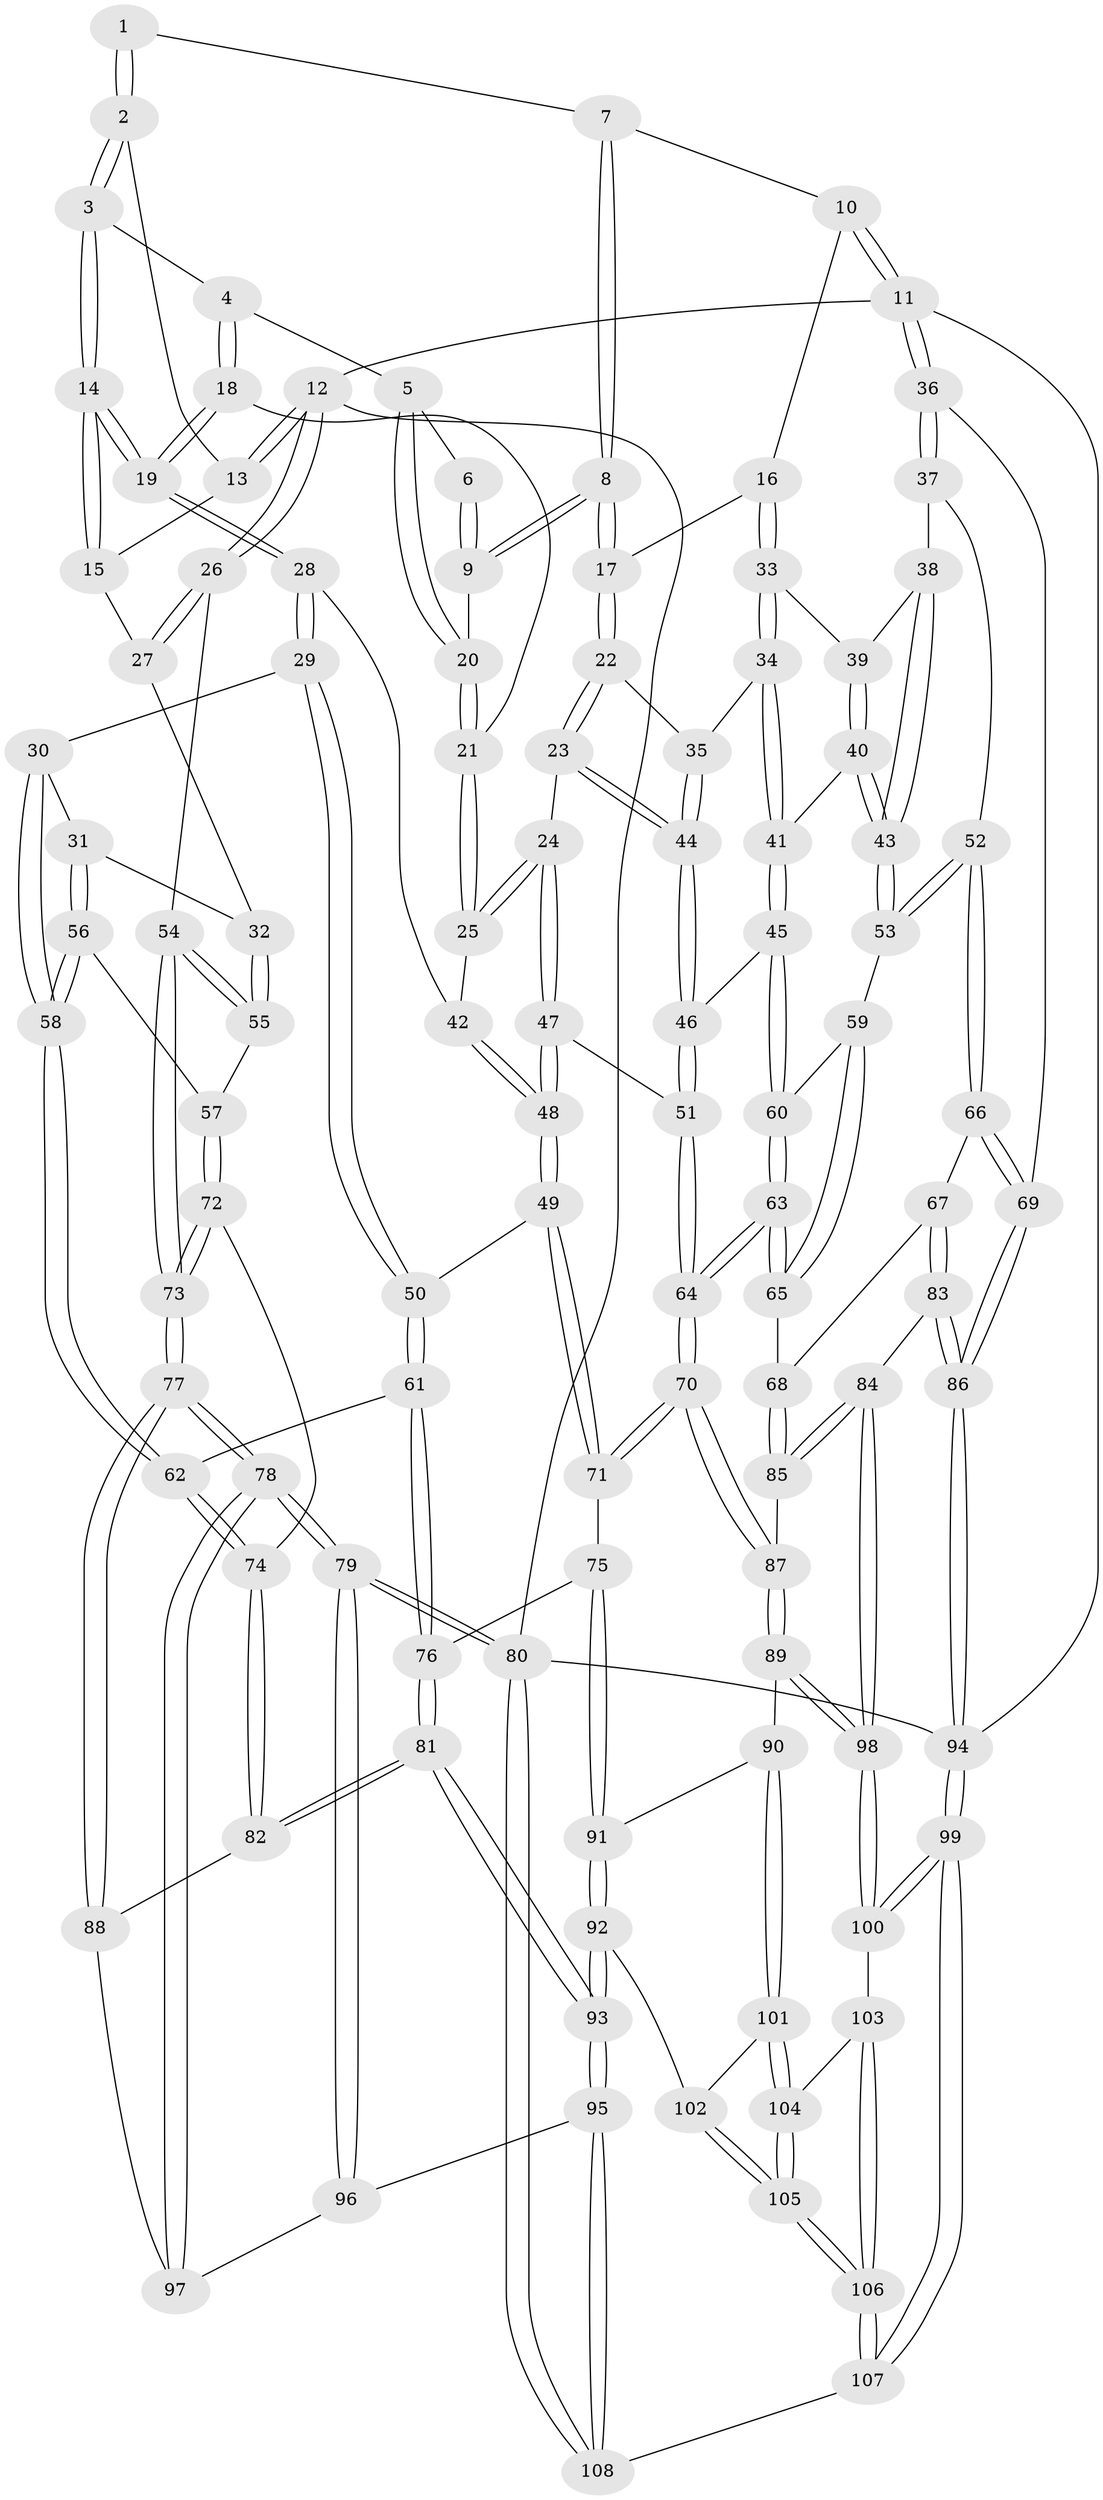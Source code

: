 // Generated by graph-tools (version 1.1) at 2025/51/03/09/25 03:51:01]
// undirected, 108 vertices, 267 edges
graph export_dot {
graph [start="1"]
  node [color=gray90,style=filled];
  1 [pos="+0.5336988366309795+0"];
  2 [pos="+0.33642145270955226+0"];
  3 [pos="+0.35455976573889936+0"];
  4 [pos="+0.39498541141726135+0.024319265921306184"];
  5 [pos="+0.48873861198466534+0.0952760660679739"];
  6 [pos="+0.5106492417907762+0.027182535549503214"];
  7 [pos="+0.6125291356574828+0"];
  8 [pos="+0.5734033210007874+0.1163730345469811"];
  9 [pos="+0.5726833890745102+0.11629678755138699"];
  10 [pos="+0.8231308065906556+0"];
  11 [pos="+1+0"];
  12 [pos="+0+0"];
  13 [pos="+0.1790183498505368+0"];
  14 [pos="+0.2827389751368817+0.1631562199210276"];
  15 [pos="+0.15788143750744965+0.13790466279187322"];
  16 [pos="+0.79338815520525+0.09063544306830865"];
  17 [pos="+0.5889111753149922+0.13101061624868698"];
  18 [pos="+0.417596844282988+0.1977849845848694"];
  19 [pos="+0.32395017921464037+0.2201303895345514"];
  20 [pos="+0.5005710621821391+0.11438576890389111"];
  21 [pos="+0.4289166964019138+0.1990198407235753"];
  22 [pos="+0.5839690758430763+0.22052254482745345"];
  23 [pos="+0.5427459375755899+0.26558287179822204"];
  24 [pos="+0.5192077403104398+0.2734034741188964"];
  25 [pos="+0.500323497079941+0.26169065266894603"];
  26 [pos="+0+0"];
  27 [pos="+0.14476097826216505+0.14731599599951445"];
  28 [pos="+0.31271797692902525+0.26270166530844424"];
  29 [pos="+0.28116986555221035+0.3068328678743859"];
  30 [pos="+0.22827895457284975+0.31571537874591293"];
  31 [pos="+0.15642797756998164+0.2972868868919366"];
  32 [pos="+0.08640354761565787+0.2617900881758744"];
  33 [pos="+0.8021535349353682+0.11808932215849129"];
  34 [pos="+0.7049700398163632+0.2323638529474251"];
  35 [pos="+0.6853721002716864+0.240298537611597"];
  36 [pos="+1+0.23997368554422294"];
  37 [pos="+0.9635700833549707+0.23440685859071758"];
  38 [pos="+0.8640094820454134+0.17237916411404067"];
  39 [pos="+0.8257696222468779+0.14279986657602575"];
  40 [pos="+0.7647303391192986+0.339767886902433"];
  41 [pos="+0.7556203000062669+0.33759528060644944"];
  42 [pos="+0.3930309170930992+0.3209344191974646"];
  43 [pos="+0.7904461274292411+0.35652245810971367"];
  44 [pos="+0.6494981200401441+0.3522155756784202"];
  45 [pos="+0.6590512976849547+0.36906487281903577"];
  46 [pos="+0.6560688325418328+0.3690890790151702"];
  47 [pos="+0.4937180101176349+0.37741913485442635"];
  48 [pos="+0.44997017018599555+0.4123177214890226"];
  49 [pos="+0.4475229609328679+0.4164640690141463"];
  50 [pos="+0.32476257754857285+0.44043941343138343"];
  51 [pos="+0.6196050310373494+0.42541371580004894"];
  52 [pos="+0.8583404500065784+0.3884609840035079"];
  53 [pos="+0.8238915695728477+0.3887327739986935"];
  54 [pos="+0+0.34013308346790055"];
  55 [pos="+0+0.3242784802973931"];
  56 [pos="+0.152776070984237+0.44990632055666346"];
  57 [pos="+0.1496399371632657+0.44953608667327266"];
  58 [pos="+0.17835411411205704+0.45914354118258294"];
  59 [pos="+0.8066959767460425+0.4086637871743091"];
  60 [pos="+0.730258821799111+0.4245067541650839"];
  61 [pos="+0.27595061428091794+0.5174260782817961"];
  62 [pos="+0.23476879178742777+0.5126549658119062"];
  63 [pos="+0.6744627143514212+0.5721220300803845"];
  64 [pos="+0.6373324370612755+0.5881749345433068"];
  65 [pos="+0.7558973058117053+0.5508672375718888"];
  66 [pos="+0.932064650687581+0.4836773658734639"];
  67 [pos="+0.8645140041141409+0.5594045932877475"];
  68 [pos="+0.8010189809674187+0.5602638368262975"];
  69 [pos="+1+0.4914772222985702"];
  70 [pos="+0.6300808980069313+0.5977591895205326"];
  71 [pos="+0.4956735484699907+0.545316653854983"];
  72 [pos="+0.09460911606504231+0.4993839025532896"];
  73 [pos="+0+0.4976480014399139"];
  74 [pos="+0.11474972009756608+0.6135711754010882"];
  75 [pos="+0.3611110446916279+0.6058624936043504"];
  76 [pos="+0.3288357346681844+0.6016301713975825"];
  77 [pos="+0+0.6016650679108656"];
  78 [pos="+0+1"];
  79 [pos="+0+1"];
  80 [pos="+0+1"];
  81 [pos="+0.25549286364377194+0.7347357329691302"];
  82 [pos="+0.08780259190950988+0.6498246168832383"];
  83 [pos="+0.9539169023597701+0.7480465276587821"];
  84 [pos="+0.9272842486008233+0.7532193762362422"];
  85 [pos="+0.8248975607852631+0.7186790856433021"];
  86 [pos="+1+0.8151341687067925"];
  87 [pos="+0.6295084417600444+0.7012959936420382"];
  88 [pos="+0.07199895423659572+0.653958896793563"];
  89 [pos="+0.6236505273889703+0.7144280046281766"];
  90 [pos="+0.5880690793850089+0.7580378019215306"];
  91 [pos="+0.4701397003365742+0.7441467368534659"];
  92 [pos="+0.32108398754376993+0.8245507040027698"];
  93 [pos="+0.27259458269334824+0.8197959151632667"];
  94 [pos="+1+1"];
  95 [pos="+0.2276974201339008+0.8729263071291478"];
  96 [pos="+0.14607865152100794+0.8691356910587776"];
  97 [pos="+0.08513914440033764+0.7782648758305737"];
  98 [pos="+0.8058896047483453+0.8633716373421115"];
  99 [pos="+0.933370082172201+1"];
  100 [pos="+0.8035529243956938+0.8729873738913437"];
  101 [pos="+0.5845786313773591+0.8220563913848455"];
  102 [pos="+0.3618639898424782+0.8607071355152425"];
  103 [pos="+0.7619306432706697+0.8858457796341616"];
  104 [pos="+0.584271761998522+0.8485622578692678"];
  105 [pos="+0.549948680676809+1"];
  106 [pos="+0.5539063078574881+1"];
  107 [pos="+0.5548441260820149+1"];
  108 [pos="+0.2771802013339382+1"];
  1 -- 2;
  1 -- 2;
  1 -- 7;
  2 -- 3;
  2 -- 3;
  2 -- 13;
  3 -- 4;
  3 -- 14;
  3 -- 14;
  4 -- 5;
  4 -- 18;
  4 -- 18;
  5 -- 6;
  5 -- 20;
  5 -- 20;
  6 -- 9;
  6 -- 9;
  7 -- 8;
  7 -- 8;
  7 -- 10;
  8 -- 9;
  8 -- 9;
  8 -- 17;
  8 -- 17;
  9 -- 20;
  10 -- 11;
  10 -- 11;
  10 -- 16;
  11 -- 12;
  11 -- 36;
  11 -- 36;
  11 -- 94;
  12 -- 13;
  12 -- 13;
  12 -- 26;
  12 -- 26;
  12 -- 80;
  13 -- 15;
  14 -- 15;
  14 -- 15;
  14 -- 19;
  14 -- 19;
  15 -- 27;
  16 -- 17;
  16 -- 33;
  16 -- 33;
  17 -- 22;
  17 -- 22;
  18 -- 19;
  18 -- 19;
  18 -- 21;
  19 -- 28;
  19 -- 28;
  20 -- 21;
  20 -- 21;
  21 -- 25;
  21 -- 25;
  22 -- 23;
  22 -- 23;
  22 -- 35;
  23 -- 24;
  23 -- 44;
  23 -- 44;
  24 -- 25;
  24 -- 25;
  24 -- 47;
  24 -- 47;
  25 -- 42;
  26 -- 27;
  26 -- 27;
  26 -- 54;
  27 -- 32;
  28 -- 29;
  28 -- 29;
  28 -- 42;
  29 -- 30;
  29 -- 50;
  29 -- 50;
  30 -- 31;
  30 -- 58;
  30 -- 58;
  31 -- 32;
  31 -- 56;
  31 -- 56;
  32 -- 55;
  32 -- 55;
  33 -- 34;
  33 -- 34;
  33 -- 39;
  34 -- 35;
  34 -- 41;
  34 -- 41;
  35 -- 44;
  35 -- 44;
  36 -- 37;
  36 -- 37;
  36 -- 69;
  37 -- 38;
  37 -- 52;
  38 -- 39;
  38 -- 43;
  38 -- 43;
  39 -- 40;
  39 -- 40;
  40 -- 41;
  40 -- 43;
  40 -- 43;
  41 -- 45;
  41 -- 45;
  42 -- 48;
  42 -- 48;
  43 -- 53;
  43 -- 53;
  44 -- 46;
  44 -- 46;
  45 -- 46;
  45 -- 60;
  45 -- 60;
  46 -- 51;
  46 -- 51;
  47 -- 48;
  47 -- 48;
  47 -- 51;
  48 -- 49;
  48 -- 49;
  49 -- 50;
  49 -- 71;
  49 -- 71;
  50 -- 61;
  50 -- 61;
  51 -- 64;
  51 -- 64;
  52 -- 53;
  52 -- 53;
  52 -- 66;
  52 -- 66;
  53 -- 59;
  54 -- 55;
  54 -- 55;
  54 -- 73;
  54 -- 73;
  55 -- 57;
  56 -- 57;
  56 -- 58;
  56 -- 58;
  57 -- 72;
  57 -- 72;
  58 -- 62;
  58 -- 62;
  59 -- 60;
  59 -- 65;
  59 -- 65;
  60 -- 63;
  60 -- 63;
  61 -- 62;
  61 -- 76;
  61 -- 76;
  62 -- 74;
  62 -- 74;
  63 -- 64;
  63 -- 64;
  63 -- 65;
  63 -- 65;
  64 -- 70;
  64 -- 70;
  65 -- 68;
  66 -- 67;
  66 -- 69;
  66 -- 69;
  67 -- 68;
  67 -- 83;
  67 -- 83;
  68 -- 85;
  68 -- 85;
  69 -- 86;
  69 -- 86;
  70 -- 71;
  70 -- 71;
  70 -- 87;
  70 -- 87;
  71 -- 75;
  72 -- 73;
  72 -- 73;
  72 -- 74;
  73 -- 77;
  73 -- 77;
  74 -- 82;
  74 -- 82;
  75 -- 76;
  75 -- 91;
  75 -- 91;
  76 -- 81;
  76 -- 81;
  77 -- 78;
  77 -- 78;
  77 -- 88;
  77 -- 88;
  78 -- 79;
  78 -- 79;
  78 -- 97;
  78 -- 97;
  79 -- 80;
  79 -- 80;
  79 -- 96;
  79 -- 96;
  80 -- 108;
  80 -- 108;
  80 -- 94;
  81 -- 82;
  81 -- 82;
  81 -- 93;
  81 -- 93;
  82 -- 88;
  83 -- 84;
  83 -- 86;
  83 -- 86;
  84 -- 85;
  84 -- 85;
  84 -- 98;
  84 -- 98;
  85 -- 87;
  86 -- 94;
  86 -- 94;
  87 -- 89;
  87 -- 89;
  88 -- 97;
  89 -- 90;
  89 -- 98;
  89 -- 98;
  90 -- 91;
  90 -- 101;
  90 -- 101;
  91 -- 92;
  91 -- 92;
  92 -- 93;
  92 -- 93;
  92 -- 102;
  93 -- 95;
  93 -- 95;
  94 -- 99;
  94 -- 99;
  95 -- 96;
  95 -- 108;
  95 -- 108;
  96 -- 97;
  98 -- 100;
  98 -- 100;
  99 -- 100;
  99 -- 100;
  99 -- 107;
  99 -- 107;
  100 -- 103;
  101 -- 102;
  101 -- 104;
  101 -- 104;
  102 -- 105;
  102 -- 105;
  103 -- 104;
  103 -- 106;
  103 -- 106;
  104 -- 105;
  104 -- 105;
  105 -- 106;
  105 -- 106;
  106 -- 107;
  106 -- 107;
  107 -- 108;
}
